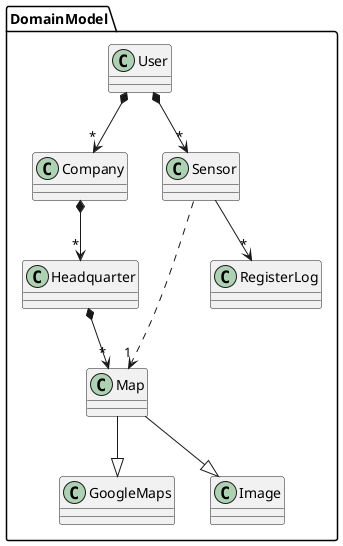 @startuml
namespace DomainModel{
class User
class Company
class Headquarter
class Map
class GoogleMaps
class Image
class Sensor
class RegisterLog

User  *--> "*" Sensor
User *--> "*" Company
Company *--> "*" Headquarter
Headquarter *--> "*" Map
Map -down-|> GoogleMaps
Map -down-|> Image

Sensor ..> "1" Map
Sensor --> "*" RegisterLog
}
@enduml